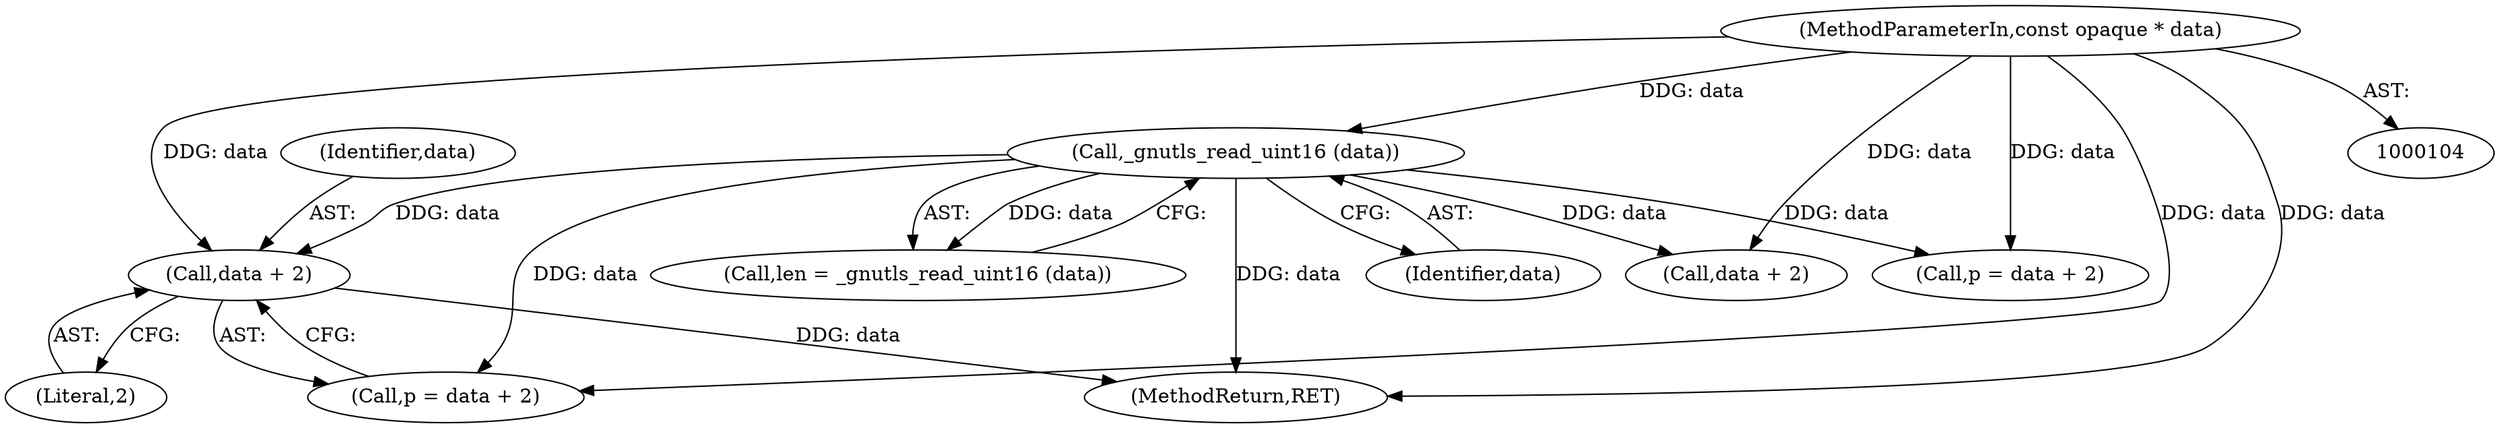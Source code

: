 digraph "0_savannah_bc8102405fda11ea00ca3b42acc4f4bce9d6e97b@pointer" {
"1000148" [label="(Call,data + 2)"];
"1000136" [label="(Call,_gnutls_read_uint16 (data))"];
"1000106" [label="(MethodParameterIn,const opaque * data)"];
"1000150" [label="(Literal,2)"];
"1000235" [label="(MethodReturn,RET)"];
"1000136" [label="(Call,_gnutls_read_uint16 (data))"];
"1000148" [label="(Call,data + 2)"];
"1000146" [label="(Call,p = data + 2)"];
"1000196" [label="(Call,data + 2)"];
"1000106" [label="(MethodParameterIn,const opaque * data)"];
"1000137" [label="(Identifier,data)"];
"1000134" [label="(Call,len = _gnutls_read_uint16 (data))"];
"1000194" [label="(Call,p = data + 2)"];
"1000149" [label="(Identifier,data)"];
"1000148" -> "1000146"  [label="AST: "];
"1000148" -> "1000150"  [label="CFG: "];
"1000149" -> "1000148"  [label="AST: "];
"1000150" -> "1000148"  [label="AST: "];
"1000146" -> "1000148"  [label="CFG: "];
"1000148" -> "1000235"  [label="DDG: data"];
"1000136" -> "1000148"  [label="DDG: data"];
"1000106" -> "1000148"  [label="DDG: data"];
"1000136" -> "1000134"  [label="AST: "];
"1000136" -> "1000137"  [label="CFG: "];
"1000137" -> "1000136"  [label="AST: "];
"1000134" -> "1000136"  [label="CFG: "];
"1000136" -> "1000235"  [label="DDG: data"];
"1000136" -> "1000134"  [label="DDG: data"];
"1000106" -> "1000136"  [label="DDG: data"];
"1000136" -> "1000146"  [label="DDG: data"];
"1000136" -> "1000194"  [label="DDG: data"];
"1000136" -> "1000196"  [label="DDG: data"];
"1000106" -> "1000104"  [label="AST: "];
"1000106" -> "1000235"  [label="DDG: data"];
"1000106" -> "1000146"  [label="DDG: data"];
"1000106" -> "1000194"  [label="DDG: data"];
"1000106" -> "1000196"  [label="DDG: data"];
}
